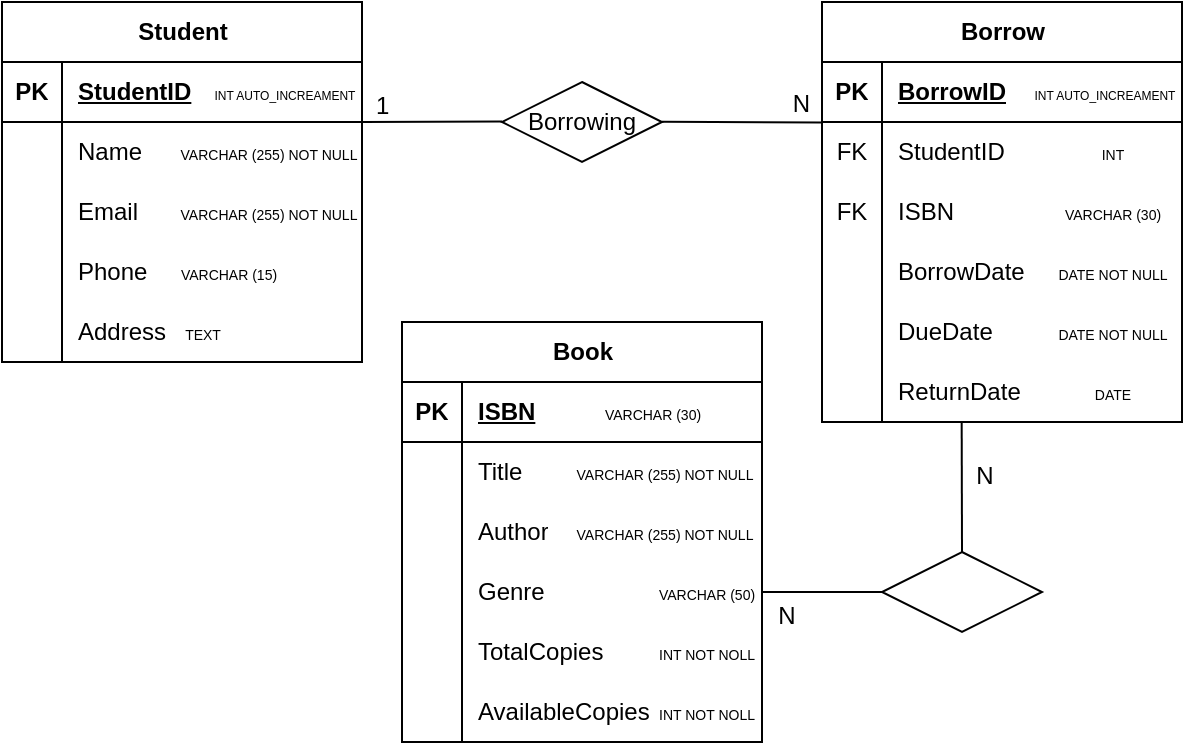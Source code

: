 <mxfile version="22.1.0" type="github">
  <diagram id="R2lEEEUBdFMjLlhIrx00" name="Page-1">
    <mxGraphModel dx="819" dy="422" grid="1" gridSize="10" guides="1" tooltips="1" connect="1" arrows="1" fold="1" page="1" pageScale="1" pageWidth="850" pageHeight="1100" math="0" shadow="0" extFonts="Permanent Marker^https://fonts.googleapis.com/css?family=Permanent+Marker">
      <root>
        <mxCell id="0" />
        <mxCell id="1" parent="0" />
        <mxCell id="qWBB2-18Onvp6dPhCP8b-1" value="Student" style="shape=table;startSize=30;container=1;collapsible=1;childLayout=tableLayout;fixedRows=1;rowLines=0;fontStyle=1;align=center;resizeLast=1;html=1;" vertex="1" parent="1">
          <mxGeometry x="120" y="50" width="180" height="180" as="geometry" />
        </mxCell>
        <mxCell id="qWBB2-18Onvp6dPhCP8b-2" value="" style="shape=tableRow;horizontal=0;startSize=0;swimlaneHead=0;swimlaneBody=0;fillColor=none;collapsible=0;dropTarget=0;points=[[0,0.5],[1,0.5]];portConstraint=eastwest;top=0;left=0;right=0;bottom=1;" vertex="1" parent="qWBB2-18Onvp6dPhCP8b-1">
          <mxGeometry y="30" width="180" height="30" as="geometry" />
        </mxCell>
        <mxCell id="qWBB2-18Onvp6dPhCP8b-3" value="PK" style="shape=partialRectangle;connectable=0;fillColor=none;top=0;left=0;bottom=0;right=0;fontStyle=1;overflow=hidden;whiteSpace=wrap;html=1;" vertex="1" parent="qWBB2-18Onvp6dPhCP8b-2">
          <mxGeometry width="30" height="30" as="geometry">
            <mxRectangle width="30" height="30" as="alternateBounds" />
          </mxGeometry>
        </mxCell>
        <mxCell id="qWBB2-18Onvp6dPhCP8b-4" value="StudentID" style="shape=partialRectangle;connectable=0;fillColor=none;top=0;left=0;bottom=0;right=0;align=left;spacingLeft=6;fontStyle=5;overflow=hidden;whiteSpace=wrap;html=1;" vertex="1" parent="qWBB2-18Onvp6dPhCP8b-2">
          <mxGeometry x="30" width="150" height="30" as="geometry">
            <mxRectangle width="150" height="30" as="alternateBounds" />
          </mxGeometry>
        </mxCell>
        <mxCell id="qWBB2-18Onvp6dPhCP8b-5" value="" style="shape=tableRow;horizontal=0;startSize=0;swimlaneHead=0;swimlaneBody=0;fillColor=none;collapsible=0;dropTarget=0;points=[[0,0.5],[1,0.5]];portConstraint=eastwest;top=0;left=0;right=0;bottom=0;" vertex="1" parent="qWBB2-18Onvp6dPhCP8b-1">
          <mxGeometry y="60" width="180" height="30" as="geometry" />
        </mxCell>
        <mxCell id="qWBB2-18Onvp6dPhCP8b-6" value="" style="shape=partialRectangle;connectable=0;fillColor=none;top=0;left=0;bottom=0;right=0;editable=1;overflow=hidden;whiteSpace=wrap;html=1;" vertex="1" parent="qWBB2-18Onvp6dPhCP8b-5">
          <mxGeometry width="30" height="30" as="geometry">
            <mxRectangle width="30" height="30" as="alternateBounds" />
          </mxGeometry>
        </mxCell>
        <mxCell id="qWBB2-18Onvp6dPhCP8b-7" value="Name" style="shape=partialRectangle;connectable=0;fillColor=none;top=0;left=0;bottom=0;right=0;align=left;spacingLeft=6;overflow=hidden;whiteSpace=wrap;html=1;" vertex="1" parent="qWBB2-18Onvp6dPhCP8b-5">
          <mxGeometry x="30" width="150" height="30" as="geometry">
            <mxRectangle width="150" height="30" as="alternateBounds" />
          </mxGeometry>
        </mxCell>
        <mxCell id="qWBB2-18Onvp6dPhCP8b-8" value="" style="shape=tableRow;horizontal=0;startSize=0;swimlaneHead=0;swimlaneBody=0;fillColor=none;collapsible=0;dropTarget=0;points=[[0,0.5],[1,0.5]];portConstraint=eastwest;top=0;left=0;right=0;bottom=0;" vertex="1" parent="qWBB2-18Onvp6dPhCP8b-1">
          <mxGeometry y="90" width="180" height="30" as="geometry" />
        </mxCell>
        <mxCell id="qWBB2-18Onvp6dPhCP8b-9" value="" style="shape=partialRectangle;connectable=0;fillColor=none;top=0;left=0;bottom=0;right=0;editable=1;overflow=hidden;whiteSpace=wrap;html=1;" vertex="1" parent="qWBB2-18Onvp6dPhCP8b-8">
          <mxGeometry width="30" height="30" as="geometry">
            <mxRectangle width="30" height="30" as="alternateBounds" />
          </mxGeometry>
        </mxCell>
        <mxCell id="qWBB2-18Onvp6dPhCP8b-10" value="Email" style="shape=partialRectangle;connectable=0;fillColor=none;top=0;left=0;bottom=0;right=0;align=left;spacingLeft=6;overflow=hidden;whiteSpace=wrap;html=1;" vertex="1" parent="qWBB2-18Onvp6dPhCP8b-8">
          <mxGeometry x="30" width="150" height="30" as="geometry">
            <mxRectangle width="150" height="30" as="alternateBounds" />
          </mxGeometry>
        </mxCell>
        <mxCell id="qWBB2-18Onvp6dPhCP8b-56" value="" style="shape=tableRow;horizontal=0;startSize=0;swimlaneHead=0;swimlaneBody=0;fillColor=none;collapsible=0;dropTarget=0;points=[[0,0.5],[1,0.5]];portConstraint=eastwest;top=0;left=0;right=0;bottom=0;" vertex="1" parent="qWBB2-18Onvp6dPhCP8b-1">
          <mxGeometry y="120" width="180" height="30" as="geometry" />
        </mxCell>
        <mxCell id="qWBB2-18Onvp6dPhCP8b-57" value="" style="shape=partialRectangle;connectable=0;fillColor=none;top=0;left=0;bottom=0;right=0;editable=1;overflow=hidden;whiteSpace=wrap;html=1;" vertex="1" parent="qWBB2-18Onvp6dPhCP8b-56">
          <mxGeometry width="30" height="30" as="geometry">
            <mxRectangle width="30" height="30" as="alternateBounds" />
          </mxGeometry>
        </mxCell>
        <mxCell id="qWBB2-18Onvp6dPhCP8b-58" value="Phone" style="shape=partialRectangle;connectable=0;fillColor=none;top=0;left=0;bottom=0;right=0;align=left;spacingLeft=6;overflow=hidden;whiteSpace=wrap;html=1;" vertex="1" parent="qWBB2-18Onvp6dPhCP8b-56">
          <mxGeometry x="30" width="150" height="30" as="geometry">
            <mxRectangle width="150" height="30" as="alternateBounds" />
          </mxGeometry>
        </mxCell>
        <mxCell id="qWBB2-18Onvp6dPhCP8b-98" value="" style="shape=tableRow;horizontal=0;startSize=0;swimlaneHead=0;swimlaneBody=0;fillColor=none;collapsible=0;dropTarget=0;points=[[0,0.5],[1,0.5]];portConstraint=eastwest;top=0;left=0;right=0;bottom=0;" vertex="1" parent="qWBB2-18Onvp6dPhCP8b-1">
          <mxGeometry y="150" width="180" height="30" as="geometry" />
        </mxCell>
        <mxCell id="qWBB2-18Onvp6dPhCP8b-99" value="" style="shape=partialRectangle;connectable=0;fillColor=none;top=0;left=0;bottom=0;right=0;editable=1;overflow=hidden;whiteSpace=wrap;html=1;" vertex="1" parent="qWBB2-18Onvp6dPhCP8b-98">
          <mxGeometry width="30" height="30" as="geometry">
            <mxRectangle width="30" height="30" as="alternateBounds" />
          </mxGeometry>
        </mxCell>
        <mxCell id="qWBB2-18Onvp6dPhCP8b-100" value="Address" style="shape=partialRectangle;connectable=0;fillColor=none;top=0;left=0;bottom=0;right=0;align=left;spacingLeft=6;overflow=hidden;whiteSpace=wrap;html=1;" vertex="1" parent="qWBB2-18Onvp6dPhCP8b-98">
          <mxGeometry x="30" width="150" height="30" as="geometry">
            <mxRectangle width="150" height="30" as="alternateBounds" />
          </mxGeometry>
        </mxCell>
        <mxCell id="qWBB2-18Onvp6dPhCP8b-14" value="Borrowing" style="shape=rhombus;perimeter=rhombusPerimeter;whiteSpace=wrap;html=1;align=center;" vertex="1" parent="1">
          <mxGeometry x="370" y="90" width="80" height="40" as="geometry" />
        </mxCell>
        <mxCell id="qWBB2-18Onvp6dPhCP8b-15" value="Borrow" style="shape=table;startSize=30;container=1;collapsible=1;childLayout=tableLayout;fixedRows=1;rowLines=0;fontStyle=1;align=center;resizeLast=1;html=1;" vertex="1" parent="1">
          <mxGeometry x="530" y="50" width="180" height="210" as="geometry" />
        </mxCell>
        <mxCell id="qWBB2-18Onvp6dPhCP8b-16" value="" style="shape=tableRow;horizontal=0;startSize=0;swimlaneHead=0;swimlaneBody=0;fillColor=none;collapsible=0;dropTarget=0;points=[[0,0.5],[1,0.5]];portConstraint=eastwest;top=0;left=0;right=0;bottom=1;" vertex="1" parent="qWBB2-18Onvp6dPhCP8b-15">
          <mxGeometry y="30" width="180" height="30" as="geometry" />
        </mxCell>
        <mxCell id="qWBB2-18Onvp6dPhCP8b-17" value="PK" style="shape=partialRectangle;connectable=0;fillColor=none;top=0;left=0;bottom=0;right=0;fontStyle=1;overflow=hidden;whiteSpace=wrap;html=1;" vertex="1" parent="qWBB2-18Onvp6dPhCP8b-16">
          <mxGeometry width="30" height="30" as="geometry">
            <mxRectangle width="30" height="30" as="alternateBounds" />
          </mxGeometry>
        </mxCell>
        <mxCell id="qWBB2-18Onvp6dPhCP8b-18" value="BorrowID" style="shape=partialRectangle;connectable=0;fillColor=none;top=0;left=0;bottom=0;right=0;align=left;spacingLeft=6;fontStyle=5;overflow=hidden;whiteSpace=wrap;html=1;" vertex="1" parent="qWBB2-18Onvp6dPhCP8b-16">
          <mxGeometry x="30" width="150" height="30" as="geometry">
            <mxRectangle width="150" height="30" as="alternateBounds" />
          </mxGeometry>
        </mxCell>
        <mxCell id="qWBB2-18Onvp6dPhCP8b-19" value="" style="shape=tableRow;horizontal=0;startSize=0;swimlaneHead=0;swimlaneBody=0;fillColor=none;collapsible=0;dropTarget=0;points=[[0,0.5],[1,0.5]];portConstraint=eastwest;top=0;left=0;right=0;bottom=0;" vertex="1" parent="qWBB2-18Onvp6dPhCP8b-15">
          <mxGeometry y="60" width="180" height="30" as="geometry" />
        </mxCell>
        <mxCell id="qWBB2-18Onvp6dPhCP8b-20" value="FK" style="shape=partialRectangle;connectable=0;fillColor=none;top=0;left=0;bottom=0;right=0;editable=1;overflow=hidden;whiteSpace=wrap;html=1;" vertex="1" parent="qWBB2-18Onvp6dPhCP8b-19">
          <mxGeometry width="30" height="30" as="geometry">
            <mxRectangle width="30" height="30" as="alternateBounds" />
          </mxGeometry>
        </mxCell>
        <mxCell id="qWBB2-18Onvp6dPhCP8b-21" value="StudentID" style="shape=partialRectangle;connectable=0;fillColor=none;top=0;left=0;bottom=0;right=0;align=left;spacingLeft=6;overflow=hidden;whiteSpace=wrap;html=1;" vertex="1" parent="qWBB2-18Onvp6dPhCP8b-19">
          <mxGeometry x="30" width="150" height="30" as="geometry">
            <mxRectangle width="150" height="30" as="alternateBounds" />
          </mxGeometry>
        </mxCell>
        <mxCell id="qWBB2-18Onvp6dPhCP8b-171" value="" style="shape=tableRow;horizontal=0;startSize=0;swimlaneHead=0;swimlaneBody=0;fillColor=none;collapsible=0;dropTarget=0;points=[[0,0.5],[1,0.5]];portConstraint=eastwest;top=0;left=0;right=0;bottom=0;" vertex="1" parent="qWBB2-18Onvp6dPhCP8b-15">
          <mxGeometry y="90" width="180" height="30" as="geometry" />
        </mxCell>
        <mxCell id="qWBB2-18Onvp6dPhCP8b-172" value="FK" style="shape=partialRectangle;connectable=0;fillColor=none;top=0;left=0;bottom=0;right=0;editable=1;overflow=hidden;whiteSpace=wrap;html=1;" vertex="1" parent="qWBB2-18Onvp6dPhCP8b-171">
          <mxGeometry width="30" height="30" as="geometry">
            <mxRectangle width="30" height="30" as="alternateBounds" />
          </mxGeometry>
        </mxCell>
        <mxCell id="qWBB2-18Onvp6dPhCP8b-173" value="ISBN" style="shape=partialRectangle;connectable=0;fillColor=none;top=0;left=0;bottom=0;right=0;align=left;spacingLeft=6;overflow=hidden;whiteSpace=wrap;html=1;" vertex="1" parent="qWBB2-18Onvp6dPhCP8b-171">
          <mxGeometry x="30" width="150" height="30" as="geometry">
            <mxRectangle width="150" height="30" as="alternateBounds" />
          </mxGeometry>
        </mxCell>
        <mxCell id="qWBB2-18Onvp6dPhCP8b-176" value="" style="shape=tableRow;horizontal=0;startSize=0;swimlaneHead=0;swimlaneBody=0;fillColor=none;collapsible=0;dropTarget=0;points=[[0,0.5],[1,0.5]];portConstraint=eastwest;top=0;left=0;right=0;bottom=0;" vertex="1" parent="qWBB2-18Onvp6dPhCP8b-15">
          <mxGeometry y="120" width="180" height="30" as="geometry" />
        </mxCell>
        <mxCell id="qWBB2-18Onvp6dPhCP8b-177" value="" style="shape=partialRectangle;connectable=0;fillColor=none;top=0;left=0;bottom=0;right=0;editable=1;overflow=hidden;whiteSpace=wrap;html=1;" vertex="1" parent="qWBB2-18Onvp6dPhCP8b-176">
          <mxGeometry width="30" height="30" as="geometry">
            <mxRectangle width="30" height="30" as="alternateBounds" />
          </mxGeometry>
        </mxCell>
        <mxCell id="qWBB2-18Onvp6dPhCP8b-178" value="BorrowDate" style="shape=partialRectangle;connectable=0;fillColor=none;top=0;left=0;bottom=0;right=0;align=left;spacingLeft=6;overflow=hidden;whiteSpace=wrap;html=1;" vertex="1" parent="qWBB2-18Onvp6dPhCP8b-176">
          <mxGeometry x="30" width="150" height="30" as="geometry">
            <mxRectangle width="150" height="30" as="alternateBounds" />
          </mxGeometry>
        </mxCell>
        <mxCell id="qWBB2-18Onvp6dPhCP8b-179" value="" style="shape=tableRow;horizontal=0;startSize=0;swimlaneHead=0;swimlaneBody=0;fillColor=none;collapsible=0;dropTarget=0;points=[[0,0.5],[1,0.5]];portConstraint=eastwest;top=0;left=0;right=0;bottom=0;" vertex="1" parent="qWBB2-18Onvp6dPhCP8b-15">
          <mxGeometry y="150" width="180" height="30" as="geometry" />
        </mxCell>
        <mxCell id="qWBB2-18Onvp6dPhCP8b-180" value="" style="shape=partialRectangle;connectable=0;fillColor=none;top=0;left=0;bottom=0;right=0;editable=1;overflow=hidden;whiteSpace=wrap;html=1;" vertex="1" parent="qWBB2-18Onvp6dPhCP8b-179">
          <mxGeometry width="30" height="30" as="geometry">
            <mxRectangle width="30" height="30" as="alternateBounds" />
          </mxGeometry>
        </mxCell>
        <mxCell id="qWBB2-18Onvp6dPhCP8b-181" value="DueDate" style="shape=partialRectangle;connectable=0;fillColor=none;top=0;left=0;bottom=0;right=0;align=left;spacingLeft=6;overflow=hidden;whiteSpace=wrap;html=1;" vertex="1" parent="qWBB2-18Onvp6dPhCP8b-179">
          <mxGeometry x="30" width="150" height="30" as="geometry">
            <mxRectangle width="150" height="30" as="alternateBounds" />
          </mxGeometry>
        </mxCell>
        <mxCell id="qWBB2-18Onvp6dPhCP8b-182" value="" style="shape=tableRow;horizontal=0;startSize=0;swimlaneHead=0;swimlaneBody=0;fillColor=none;collapsible=0;dropTarget=0;points=[[0,0.5],[1,0.5]];portConstraint=eastwest;top=0;left=0;right=0;bottom=0;" vertex="1" parent="qWBB2-18Onvp6dPhCP8b-15">
          <mxGeometry y="180" width="180" height="30" as="geometry" />
        </mxCell>
        <mxCell id="qWBB2-18Onvp6dPhCP8b-183" value="" style="shape=partialRectangle;connectable=0;fillColor=none;top=0;left=0;bottom=0;right=0;editable=1;overflow=hidden;whiteSpace=wrap;html=1;" vertex="1" parent="qWBB2-18Onvp6dPhCP8b-182">
          <mxGeometry width="30" height="30" as="geometry">
            <mxRectangle width="30" height="30" as="alternateBounds" />
          </mxGeometry>
        </mxCell>
        <mxCell id="qWBB2-18Onvp6dPhCP8b-184" value="ReturnDate" style="shape=partialRectangle;connectable=0;fillColor=none;top=0;left=0;bottom=0;right=0;align=left;spacingLeft=6;overflow=hidden;whiteSpace=wrap;html=1;" vertex="1" parent="qWBB2-18Onvp6dPhCP8b-182">
          <mxGeometry x="30" width="150" height="30" as="geometry">
            <mxRectangle width="150" height="30" as="alternateBounds" />
          </mxGeometry>
        </mxCell>
        <mxCell id="qWBB2-18Onvp6dPhCP8b-29" value="" style="endArrow=none;html=1;rounded=0;" edge="1" parent="1">
          <mxGeometry relative="1" as="geometry">
            <mxPoint x="300" y="110" as="sourcePoint" />
            <mxPoint x="370" y="109.71" as="targetPoint" />
          </mxGeometry>
        </mxCell>
        <mxCell id="qWBB2-18Onvp6dPhCP8b-30" value="1" style="resizable=0;html=1;whiteSpace=wrap;align=left;verticalAlign=bottom;" connectable="0" vertex="1" parent="qWBB2-18Onvp6dPhCP8b-29">
          <mxGeometry x="-1" relative="1" as="geometry">
            <mxPoint x="5" as="offset" />
          </mxGeometry>
        </mxCell>
        <mxCell id="qWBB2-18Onvp6dPhCP8b-31" value="N" style="resizable=0;html=1;whiteSpace=wrap;align=right;verticalAlign=bottom;" connectable="0" vertex="1" parent="qWBB2-18Onvp6dPhCP8b-29">
          <mxGeometry x="1" relative="1" as="geometry">
            <mxPoint x="156" as="offset" />
          </mxGeometry>
        </mxCell>
        <mxCell id="qWBB2-18Onvp6dPhCP8b-32" value="" style="endArrow=none;html=1;rounded=0;entryX=0;entryY=0.007;entryDx=0;entryDy=0;entryPerimeter=0;" edge="1" parent="1" target="qWBB2-18Onvp6dPhCP8b-19">
          <mxGeometry relative="1" as="geometry">
            <mxPoint x="450" y="109.92" as="sourcePoint" />
            <mxPoint x="500" y="110" as="targetPoint" />
          </mxGeometry>
        </mxCell>
        <mxCell id="qWBB2-18Onvp6dPhCP8b-35" value="" style="shape=rhombus;perimeter=rhombusPerimeter;whiteSpace=wrap;html=1;align=center;rounded=0;shadow=0;" vertex="1" parent="1">
          <mxGeometry x="560" y="325" width="80" height="40" as="geometry" />
        </mxCell>
        <mxCell id="qWBB2-18Onvp6dPhCP8b-36" value="Book" style="shape=table;startSize=30;container=1;collapsible=1;childLayout=tableLayout;fixedRows=1;rowLines=0;fontStyle=1;align=center;resizeLast=1;html=1;" vertex="1" parent="1">
          <mxGeometry x="320" y="210" width="180" height="210" as="geometry" />
        </mxCell>
        <mxCell id="qWBB2-18Onvp6dPhCP8b-37" value="" style="shape=tableRow;horizontal=0;startSize=0;swimlaneHead=0;swimlaneBody=0;fillColor=none;collapsible=0;dropTarget=0;points=[[0,0.5],[1,0.5]];portConstraint=eastwest;top=0;left=0;right=0;bottom=1;" vertex="1" parent="qWBB2-18Onvp6dPhCP8b-36">
          <mxGeometry y="30" width="180" height="30" as="geometry" />
        </mxCell>
        <mxCell id="qWBB2-18Onvp6dPhCP8b-38" value="PK" style="shape=partialRectangle;connectable=0;fillColor=none;top=0;left=0;bottom=0;right=0;fontStyle=1;overflow=hidden;whiteSpace=wrap;html=1;" vertex="1" parent="qWBB2-18Onvp6dPhCP8b-37">
          <mxGeometry width="30" height="30" as="geometry">
            <mxRectangle width="30" height="30" as="alternateBounds" />
          </mxGeometry>
        </mxCell>
        <mxCell id="qWBB2-18Onvp6dPhCP8b-39" value="ISBN" style="shape=partialRectangle;connectable=0;fillColor=none;top=0;left=0;bottom=0;right=0;align=left;spacingLeft=6;fontStyle=5;overflow=hidden;whiteSpace=wrap;html=1;" vertex="1" parent="qWBB2-18Onvp6dPhCP8b-37">
          <mxGeometry x="30" width="150" height="30" as="geometry">
            <mxRectangle width="150" height="30" as="alternateBounds" />
          </mxGeometry>
        </mxCell>
        <mxCell id="qWBB2-18Onvp6dPhCP8b-40" value="" style="shape=tableRow;horizontal=0;startSize=0;swimlaneHead=0;swimlaneBody=0;fillColor=none;collapsible=0;dropTarget=0;points=[[0,0.5],[1,0.5]];portConstraint=eastwest;top=0;left=0;right=0;bottom=0;" vertex="1" parent="qWBB2-18Onvp6dPhCP8b-36">
          <mxGeometry y="60" width="180" height="30" as="geometry" />
        </mxCell>
        <mxCell id="qWBB2-18Onvp6dPhCP8b-41" value="" style="shape=partialRectangle;connectable=0;fillColor=none;top=0;left=0;bottom=0;right=0;editable=1;overflow=hidden;whiteSpace=wrap;html=1;" vertex="1" parent="qWBB2-18Onvp6dPhCP8b-40">
          <mxGeometry width="30" height="30" as="geometry">
            <mxRectangle width="30" height="30" as="alternateBounds" />
          </mxGeometry>
        </mxCell>
        <mxCell id="qWBB2-18Onvp6dPhCP8b-42" value="Title" style="shape=partialRectangle;connectable=0;fillColor=none;top=0;left=0;bottom=0;right=0;align=left;spacingLeft=6;overflow=hidden;whiteSpace=wrap;html=1;" vertex="1" parent="qWBB2-18Onvp6dPhCP8b-40">
          <mxGeometry x="30" width="150" height="30" as="geometry">
            <mxRectangle width="150" height="30" as="alternateBounds" />
          </mxGeometry>
        </mxCell>
        <mxCell id="qWBB2-18Onvp6dPhCP8b-43" value="" style="shape=tableRow;horizontal=0;startSize=0;swimlaneHead=0;swimlaneBody=0;fillColor=none;collapsible=0;dropTarget=0;points=[[0,0.5],[1,0.5]];portConstraint=eastwest;top=0;left=0;right=0;bottom=0;" vertex="1" parent="qWBB2-18Onvp6dPhCP8b-36">
          <mxGeometry y="90" width="180" height="30" as="geometry" />
        </mxCell>
        <mxCell id="qWBB2-18Onvp6dPhCP8b-44" value="" style="shape=partialRectangle;connectable=0;fillColor=none;top=0;left=0;bottom=0;right=0;editable=1;overflow=hidden;whiteSpace=wrap;html=1;" vertex="1" parent="qWBB2-18Onvp6dPhCP8b-43">
          <mxGeometry width="30" height="30" as="geometry">
            <mxRectangle width="30" height="30" as="alternateBounds" />
          </mxGeometry>
        </mxCell>
        <mxCell id="qWBB2-18Onvp6dPhCP8b-45" value="Author" style="shape=partialRectangle;connectable=0;fillColor=none;top=0;left=0;bottom=0;right=0;align=left;spacingLeft=6;overflow=hidden;whiteSpace=wrap;html=1;" vertex="1" parent="qWBB2-18Onvp6dPhCP8b-43">
          <mxGeometry x="30" width="150" height="30" as="geometry">
            <mxRectangle width="150" height="30" as="alternateBounds" />
          </mxGeometry>
        </mxCell>
        <mxCell id="qWBB2-18Onvp6dPhCP8b-109" value="" style="shape=tableRow;horizontal=0;startSize=0;swimlaneHead=0;swimlaneBody=0;fillColor=none;collapsible=0;dropTarget=0;points=[[0,0.5],[1,0.5]];portConstraint=eastwest;top=0;left=0;right=0;bottom=0;" vertex="1" parent="qWBB2-18Onvp6dPhCP8b-36">
          <mxGeometry y="120" width="180" height="30" as="geometry" />
        </mxCell>
        <mxCell id="qWBB2-18Onvp6dPhCP8b-110" value="" style="shape=partialRectangle;connectable=0;fillColor=none;top=0;left=0;bottom=0;right=0;editable=1;overflow=hidden;whiteSpace=wrap;html=1;" vertex="1" parent="qWBB2-18Onvp6dPhCP8b-109">
          <mxGeometry width="30" height="30" as="geometry">
            <mxRectangle width="30" height="30" as="alternateBounds" />
          </mxGeometry>
        </mxCell>
        <mxCell id="qWBB2-18Onvp6dPhCP8b-111" value="Genre" style="shape=partialRectangle;connectable=0;fillColor=none;top=0;left=0;bottom=0;right=0;align=left;spacingLeft=6;overflow=hidden;whiteSpace=wrap;html=1;" vertex="1" parent="qWBB2-18Onvp6dPhCP8b-109">
          <mxGeometry x="30" width="150" height="30" as="geometry">
            <mxRectangle width="150" height="30" as="alternateBounds" />
          </mxGeometry>
        </mxCell>
        <mxCell id="qWBB2-18Onvp6dPhCP8b-112" value="" style="shape=tableRow;horizontal=0;startSize=0;swimlaneHead=0;swimlaneBody=0;fillColor=none;collapsible=0;dropTarget=0;points=[[0,0.5],[1,0.5]];portConstraint=eastwest;top=0;left=0;right=0;bottom=0;" vertex="1" parent="qWBB2-18Onvp6dPhCP8b-36">
          <mxGeometry y="150" width="180" height="30" as="geometry" />
        </mxCell>
        <mxCell id="qWBB2-18Onvp6dPhCP8b-113" value="" style="shape=partialRectangle;connectable=0;fillColor=none;top=0;left=0;bottom=0;right=0;editable=1;overflow=hidden;whiteSpace=wrap;html=1;" vertex="1" parent="qWBB2-18Onvp6dPhCP8b-112">
          <mxGeometry width="30" height="30" as="geometry">
            <mxRectangle width="30" height="30" as="alternateBounds" />
          </mxGeometry>
        </mxCell>
        <mxCell id="qWBB2-18Onvp6dPhCP8b-114" value="TotalCopies" style="shape=partialRectangle;connectable=0;fillColor=none;top=0;left=0;bottom=0;right=0;align=left;spacingLeft=6;overflow=hidden;whiteSpace=wrap;html=1;" vertex="1" parent="qWBB2-18Onvp6dPhCP8b-112">
          <mxGeometry x="30" width="150" height="30" as="geometry">
            <mxRectangle width="150" height="30" as="alternateBounds" />
          </mxGeometry>
        </mxCell>
        <mxCell id="qWBB2-18Onvp6dPhCP8b-115" value="" style="shape=tableRow;horizontal=0;startSize=0;swimlaneHead=0;swimlaneBody=0;fillColor=none;collapsible=0;dropTarget=0;points=[[0,0.5],[1,0.5]];portConstraint=eastwest;top=0;left=0;right=0;bottom=0;" vertex="1" parent="qWBB2-18Onvp6dPhCP8b-36">
          <mxGeometry y="180" width="180" height="30" as="geometry" />
        </mxCell>
        <mxCell id="qWBB2-18Onvp6dPhCP8b-116" value="" style="shape=partialRectangle;connectable=0;fillColor=none;top=0;left=0;bottom=0;right=0;editable=1;overflow=hidden;whiteSpace=wrap;html=1;" vertex="1" parent="qWBB2-18Onvp6dPhCP8b-115">
          <mxGeometry width="30" height="30" as="geometry">
            <mxRectangle width="30" height="30" as="alternateBounds" />
          </mxGeometry>
        </mxCell>
        <mxCell id="qWBB2-18Onvp6dPhCP8b-117" value="AvailableCopies" style="shape=partialRectangle;connectable=0;fillColor=none;top=0;left=0;bottom=0;right=0;align=left;spacingLeft=6;overflow=hidden;whiteSpace=wrap;html=1;" vertex="1" parent="qWBB2-18Onvp6dPhCP8b-115">
          <mxGeometry x="30" width="150" height="30" as="geometry">
            <mxRectangle width="150" height="30" as="alternateBounds" />
          </mxGeometry>
        </mxCell>
        <mxCell id="qWBB2-18Onvp6dPhCP8b-49" value="" style="endArrow=none;html=1;rounded=0;entryX=0;entryY=0.5;entryDx=0;entryDy=0;exitX=1;exitY=0.5;exitDx=0;exitDy=0;" edge="1" parent="1" source="qWBB2-18Onvp6dPhCP8b-109" target="qWBB2-18Onvp6dPhCP8b-35">
          <mxGeometry relative="1" as="geometry">
            <mxPoint x="520" y="280" as="sourcePoint" />
            <mxPoint x="660" y="269.96" as="targetPoint" />
          </mxGeometry>
        </mxCell>
        <mxCell id="qWBB2-18Onvp6dPhCP8b-53" value="N" style="text;html=1;align=center;verticalAlign=middle;resizable=0;points=[];autosize=1;strokeColor=none;fillColor=none;" vertex="1" parent="1">
          <mxGeometry x="596" y="272" width="30" height="30" as="geometry" />
        </mxCell>
        <mxCell id="qWBB2-18Onvp6dPhCP8b-54" value="N" style="text;html=1;align=center;verticalAlign=middle;resizable=0;points=[];autosize=1;strokeColor=none;fillColor=none;" vertex="1" parent="1">
          <mxGeometry x="497" y="342" width="30" height="30" as="geometry" />
        </mxCell>
        <mxCell id="qWBB2-18Onvp6dPhCP8b-101" value="&lt;font style=&quot;font-size: 6px;&quot;&gt;INT AUTO_INCREAMENT&lt;/font&gt;&lt;span id=&quot;docs-internal-guid-874954c5-7fff-0630-4969-f4d9ea3c387d&quot;&gt;&lt;/span&gt;" style="text;html=1;align=center;verticalAlign=middle;resizable=0;points=[];autosize=1;strokeColor=none;fillColor=none;" vertex="1" parent="1">
          <mxGeometry x="216" y="80" width="90" height="30" as="geometry" />
        </mxCell>
        <mxCell id="qWBB2-18Onvp6dPhCP8b-104" value="&lt;font style=&quot;font-size: 7px;&quot;&gt;VARCHAR (255) NOT NULL&lt;/font&gt;&lt;span id=&quot;docs-internal-guid-874954c5-7fff-0630-4969-f4d9ea3c387d&quot;&gt;&lt;/span&gt;" style="text;html=1;align=center;verticalAlign=middle;resizable=0;points=[];autosize=1;strokeColor=none;fillColor=none;" vertex="1" parent="1">
          <mxGeometry x="198" y="110" width="110" height="30" as="geometry" />
        </mxCell>
        <mxCell id="qWBB2-18Onvp6dPhCP8b-106" value="&lt;font style=&quot;font-size: 7px;&quot;&gt;VARCHAR (255) NOT NULL&lt;/font&gt;&lt;span id=&quot;docs-internal-guid-874954c5-7fff-0630-4969-f4d9ea3c387d&quot;&gt;&lt;/span&gt;" style="text;html=1;align=center;verticalAlign=middle;resizable=0;points=[];autosize=1;strokeColor=none;fillColor=none;" vertex="1" parent="1">
          <mxGeometry x="198" y="140" width="110" height="30" as="geometry" />
        </mxCell>
        <mxCell id="qWBB2-18Onvp6dPhCP8b-107" value="&lt;font style=&quot;font-size: 7px;&quot;&gt;VARCHAR (15)&lt;/font&gt;&lt;span id=&quot;docs-internal-guid-874954c5-7fff-0630-4969-f4d9ea3c387d&quot;&gt;&lt;/span&gt;" style="text;html=1;align=center;verticalAlign=middle;resizable=0;points=[];autosize=1;strokeColor=none;fillColor=none;" vertex="1" parent="1">
          <mxGeometry x="198" y="170" width="70" height="30" as="geometry" />
        </mxCell>
        <mxCell id="qWBB2-18Onvp6dPhCP8b-108" value="&lt;font style=&quot;font-size: 7px;&quot;&gt;TEXT&lt;/font&gt;&lt;span id=&quot;docs-internal-guid-874954c5-7fff-0630-4969-f4d9ea3c387d&quot;&gt;&lt;/span&gt;" style="text;html=1;align=center;verticalAlign=middle;resizable=0;points=[];autosize=1;strokeColor=none;fillColor=none;" vertex="1" parent="1">
          <mxGeometry x="200" y="200" width="40" height="30" as="geometry" />
        </mxCell>
        <mxCell id="qWBB2-18Onvp6dPhCP8b-118" value="&lt;font style=&quot;font-size: 6px;&quot;&gt;INT AUTO_INCREAMENT&lt;/font&gt;&lt;span id=&quot;docs-internal-guid-874954c5-7fff-0630-4969-f4d9ea3c387d&quot;&gt;&lt;/span&gt;" style="text;html=1;align=center;verticalAlign=middle;resizable=0;points=[];autosize=1;strokeColor=none;fillColor=none;" vertex="1" parent="1">
          <mxGeometry x="626" y="80" width="90" height="30" as="geometry" />
        </mxCell>
        <mxCell id="qWBB2-18Onvp6dPhCP8b-119" value="&lt;font style=&quot;font-size: 7px;&quot;&gt;VARCHAR (30)&lt;/font&gt;&lt;span id=&quot;docs-internal-guid-874954c5-7fff-0630-4969-f4d9ea3c387d&quot;&gt;&lt;/span&gt;" style="text;html=1;align=center;verticalAlign=middle;resizable=0;points=[];autosize=1;strokeColor=none;fillColor=none;" vertex="1" parent="1">
          <mxGeometry x="410" y="240" width="70" height="30" as="geometry" />
        </mxCell>
        <mxCell id="qWBB2-18Onvp6dPhCP8b-120" value="&lt;font style=&quot;font-size: 7px;&quot;&gt;VARCHAR (255) NOT NULL&lt;/font&gt;&lt;span id=&quot;docs-internal-guid-874954c5-7fff-0630-4969-f4d9ea3c387d&quot;&gt;&lt;/span&gt;" style="text;html=1;align=center;verticalAlign=middle;resizable=0;points=[];autosize=1;strokeColor=none;fillColor=none;" vertex="1" parent="1">
          <mxGeometry x="396" y="270" width="110" height="30" as="geometry" />
        </mxCell>
        <mxCell id="qWBB2-18Onvp6dPhCP8b-121" value="&lt;font style=&quot;font-size: 7px;&quot;&gt;VARCHAR (255) NOT NULL&lt;/font&gt;&lt;span id=&quot;docs-internal-guid-874954c5-7fff-0630-4969-f4d9ea3c387d&quot;&gt;&lt;/span&gt;" style="text;html=1;align=center;verticalAlign=middle;resizable=0;points=[];autosize=1;strokeColor=none;fillColor=none;" vertex="1" parent="1">
          <mxGeometry x="396" y="300" width="110" height="30" as="geometry" />
        </mxCell>
        <mxCell id="qWBB2-18Onvp6dPhCP8b-122" value="&lt;font style=&quot;font-size: 7px;&quot;&gt;VARCHAR (50)&lt;/font&gt;&lt;span id=&quot;docs-internal-guid-874954c5-7fff-0630-4969-f4d9ea3c387d&quot;&gt;&lt;/span&gt;" style="text;html=1;align=center;verticalAlign=middle;resizable=0;points=[];autosize=1;strokeColor=none;fillColor=none;" vertex="1" parent="1">
          <mxGeometry x="437" y="330" width="70" height="30" as="geometry" />
        </mxCell>
        <mxCell id="qWBB2-18Onvp6dPhCP8b-123" value="&lt;font style=&quot;font-size: 7px;&quot;&gt;INT NOT NOLL&lt;/font&gt;&lt;span id=&quot;docs-internal-guid-874954c5-7fff-0630-4969-f4d9ea3c387d&quot;&gt;&lt;/span&gt;" style="text;html=1;align=center;verticalAlign=middle;resizable=0;points=[];autosize=1;strokeColor=none;fillColor=none;" vertex="1" parent="1">
          <mxGeometry x="437" y="360" width="70" height="30" as="geometry" />
        </mxCell>
        <mxCell id="qWBB2-18Onvp6dPhCP8b-124" value="&lt;font style=&quot;font-size: 7px;&quot;&gt;INT NOT NOLL&lt;/font&gt;&lt;span id=&quot;docs-internal-guid-874954c5-7fff-0630-4969-f4d9ea3c387d&quot;&gt;&lt;/span&gt;" style="text;html=1;align=center;verticalAlign=middle;resizable=0;points=[];autosize=1;strokeColor=none;fillColor=none;" vertex="1" parent="1">
          <mxGeometry x="437" y="390" width="70" height="30" as="geometry" />
        </mxCell>
        <mxCell id="qWBB2-18Onvp6dPhCP8b-174" value="&lt;font style=&quot;font-size: 7px;&quot;&gt;VARCHAR (30)&lt;/font&gt;&lt;span id=&quot;docs-internal-guid-874954c5-7fff-0630-4969-f4d9ea3c387d&quot;&gt;&lt;/span&gt;" style="text;html=1;align=center;verticalAlign=middle;resizable=0;points=[];autosize=1;strokeColor=none;fillColor=none;" vertex="1" parent="1">
          <mxGeometry x="640" y="140" width="70" height="30" as="geometry" />
        </mxCell>
        <mxCell id="qWBB2-18Onvp6dPhCP8b-175" value="&lt;font style=&quot;font-size: 7px;&quot;&gt;INT&lt;/font&gt;&lt;span id=&quot;docs-internal-guid-874954c5-7fff-0630-4969-f4d9ea3c387d&quot;&gt;&lt;/span&gt;" style="text;html=1;align=center;verticalAlign=middle;resizable=0;points=[];autosize=1;strokeColor=none;fillColor=none;" vertex="1" parent="1">
          <mxGeometry x="660" y="110" width="30" height="30" as="geometry" />
        </mxCell>
        <mxCell id="qWBB2-18Onvp6dPhCP8b-185" value="&lt;font style=&quot;font-size: 7px;&quot;&gt;DATE NOT NULL&lt;/font&gt;&lt;span id=&quot;docs-internal-guid-874954c5-7fff-0630-4969-f4d9ea3c387d&quot;&gt;&lt;/span&gt;" style="text;html=1;align=center;verticalAlign=middle;resizable=0;points=[];autosize=1;strokeColor=none;fillColor=none;" vertex="1" parent="1">
          <mxGeometry x="635" y="170" width="80" height="30" as="geometry" />
        </mxCell>
        <mxCell id="qWBB2-18Onvp6dPhCP8b-186" value="&lt;font style=&quot;font-size: 7px;&quot;&gt;DATE NOT NULL&lt;/font&gt;&lt;span id=&quot;docs-internal-guid-874954c5-7fff-0630-4969-f4d9ea3c387d&quot;&gt;&lt;/span&gt;" style="text;html=1;align=center;verticalAlign=middle;resizable=0;points=[];autosize=1;strokeColor=none;fillColor=none;" vertex="1" parent="1">
          <mxGeometry x="635" y="200" width="80" height="30" as="geometry" />
        </mxCell>
        <mxCell id="qWBB2-18Onvp6dPhCP8b-187" value="&lt;font style=&quot;font-size: 7px;&quot;&gt;DATE&lt;/font&gt;&lt;span id=&quot;docs-internal-guid-874954c5-7fff-0630-4969-f4d9ea3c387d&quot;&gt;&lt;/span&gt;" style="text;html=1;align=center;verticalAlign=middle;resizable=0;points=[];autosize=1;strokeColor=none;fillColor=none;" vertex="1" parent="1">
          <mxGeometry x="655" y="230" width="40" height="30" as="geometry" />
        </mxCell>
        <mxCell id="qWBB2-18Onvp6dPhCP8b-193" value="" style="endArrow=none;html=1;rounded=0;exitX=0.388;exitY=0.993;exitDx=0;exitDy=0;exitPerimeter=0;entryX=0.5;entryY=0;entryDx=0;entryDy=0;" edge="1" parent="1" source="qWBB2-18Onvp6dPhCP8b-182" target="qWBB2-18Onvp6dPhCP8b-35">
          <mxGeometry relative="1" as="geometry">
            <mxPoint x="599.76" y="285" as="sourcePoint" />
            <mxPoint x="600" y="310" as="targetPoint" />
          </mxGeometry>
        </mxCell>
      </root>
    </mxGraphModel>
  </diagram>
</mxfile>

